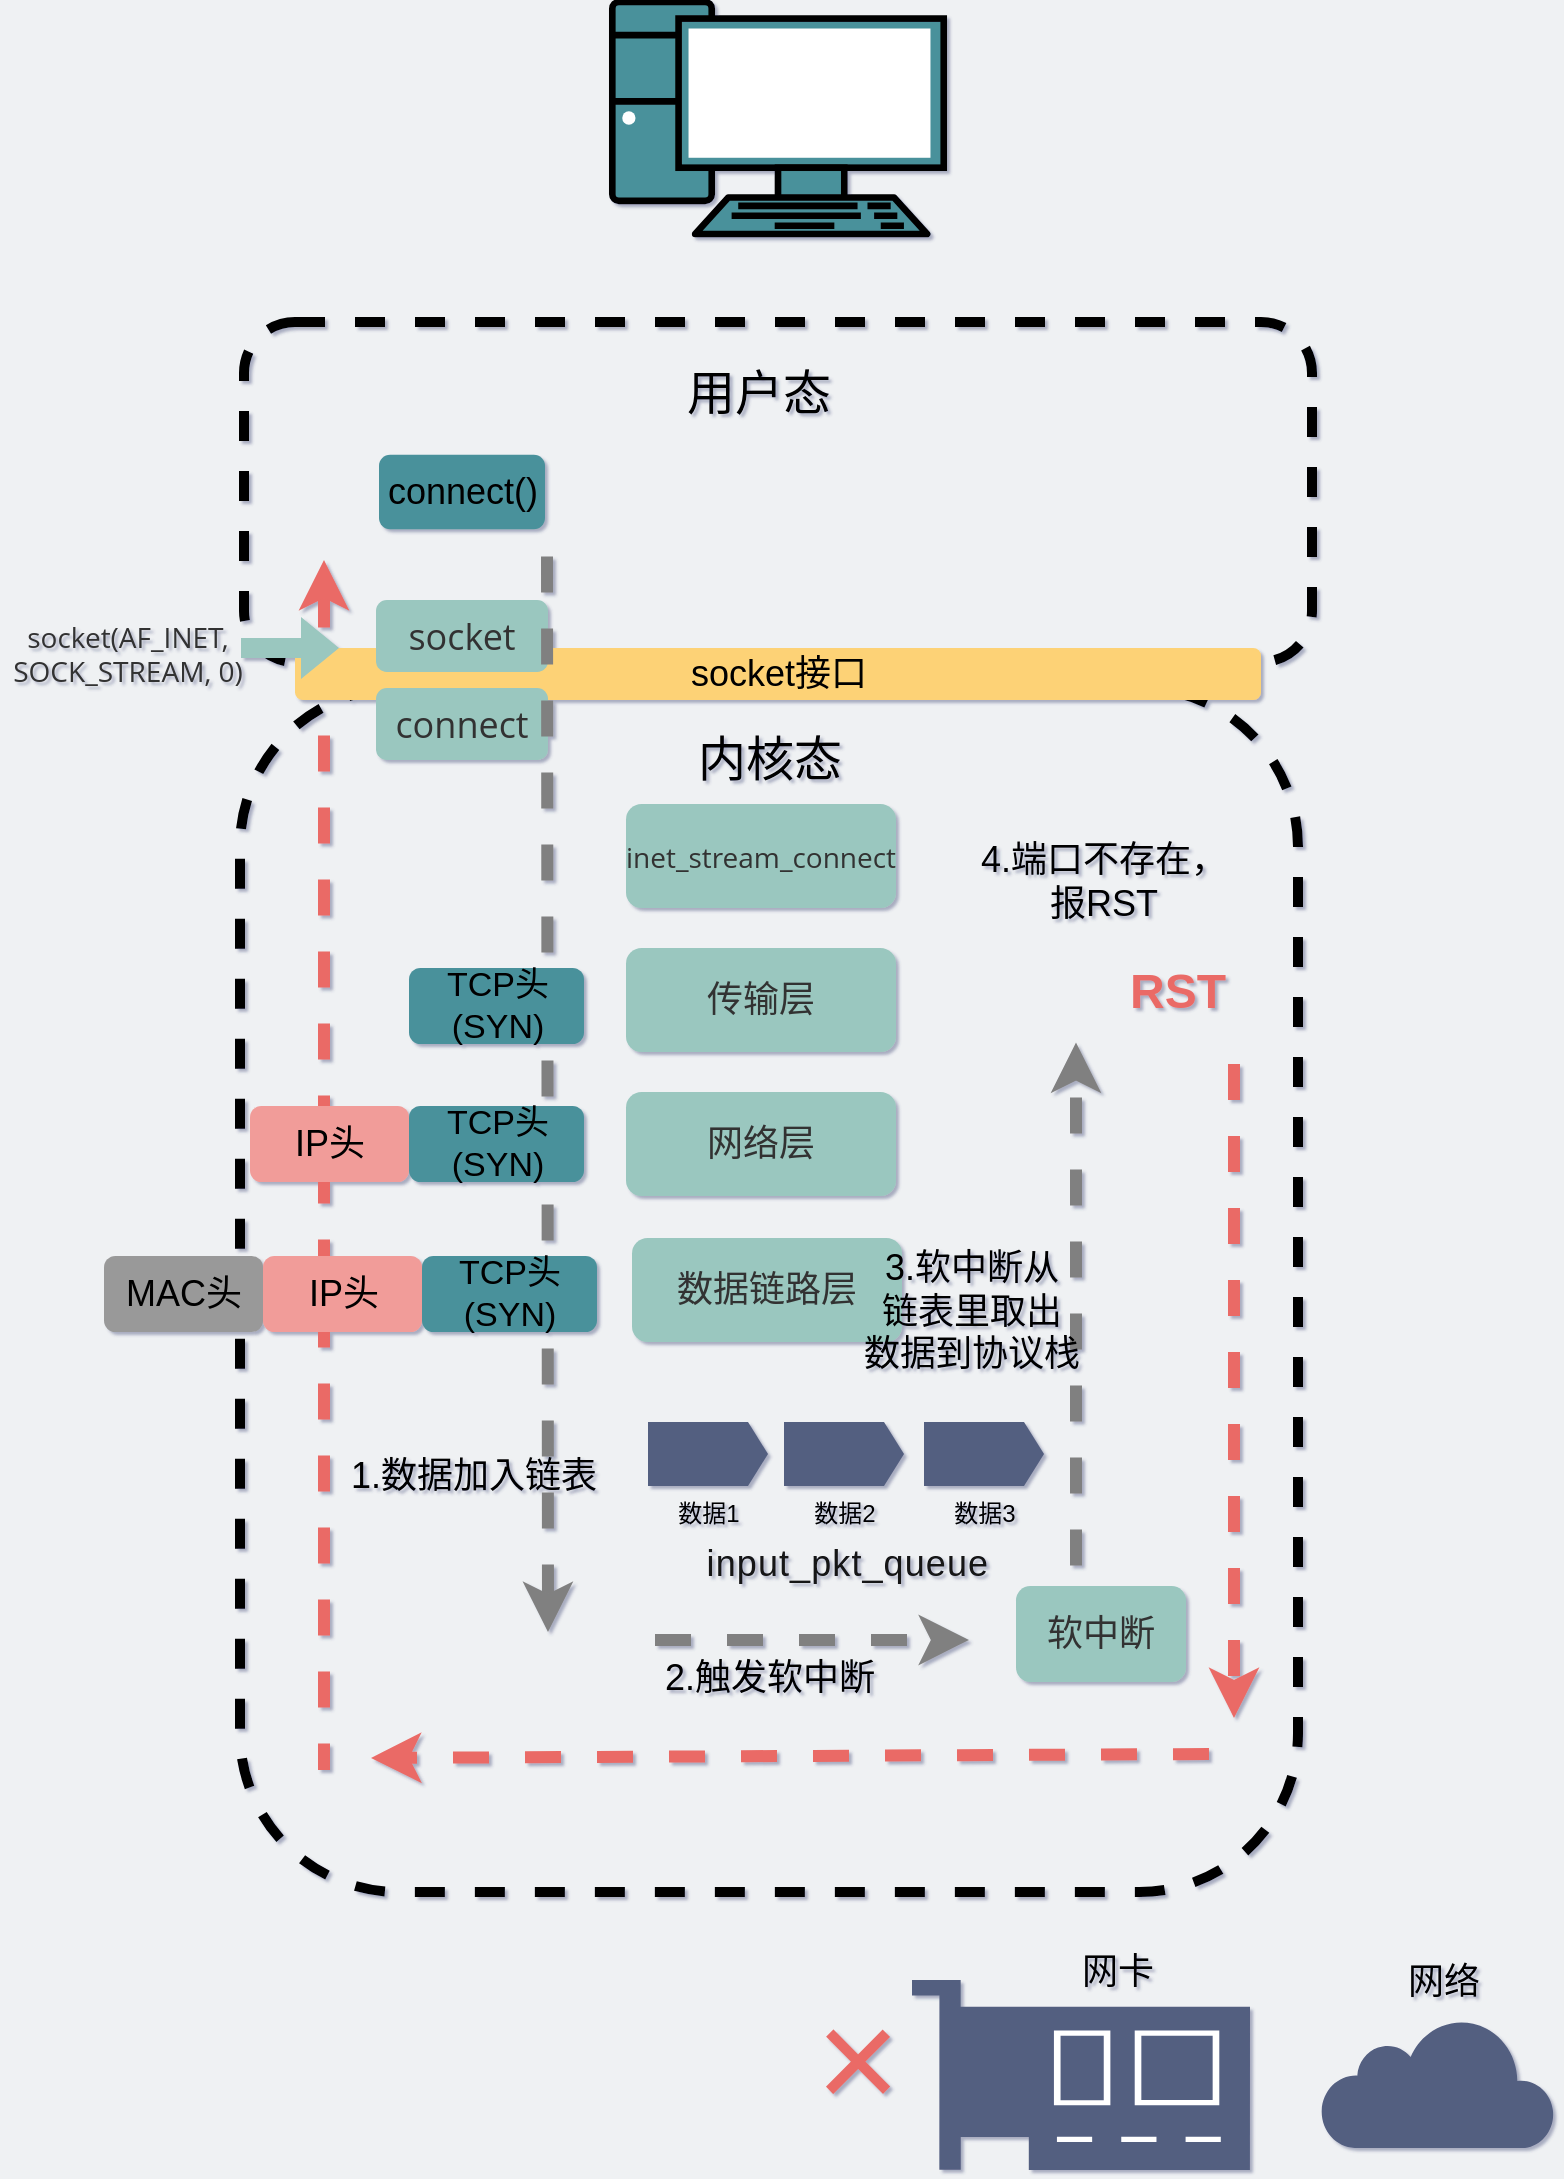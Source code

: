 <mxfile version="14.7.7" type="github">
  <diagram id="3228e29e-7158-1315-38df-8450db1d8a1d" name="Page-1">
    <mxGraphModel dx="677" dy="1933" grid="0" gridSize="10" guides="1" tooltips="1" connect="1" arrows="1" fold="1" page="1" pageScale="1" pageWidth="850" pageHeight="300" background="#EFF1F3" math="0" shadow="1">
      <root>
        <mxCell id="0" />
        <mxCell id="1" parent="0" />
        <mxCell id="VN525CW4IU2bW7JPmV1f-49" value="" style="endArrow=none;html=1;strokeWidth=6;dashed=1;strokeColor=#EA6B66;startArrow=classic;startFill=1;endFill=0;" parent="1" edge="1">
          <mxGeometry width="50" height="50" relative="1" as="geometry">
            <mxPoint x="1047" y="13" as="sourcePoint" />
            <mxPoint x="1047" y="618" as="targetPoint" />
          </mxGeometry>
        </mxCell>
        <mxCell id="VN525CW4IU2bW7JPmV1f-1" value="" style="rounded=1;whiteSpace=wrap;html=1;dashed=1;strokeWidth=5;fillColor=none;" parent="1" vertex="1">
          <mxGeometry x="1007" y="-106" width="534" height="170" as="geometry" />
        </mxCell>
        <mxCell id="VN525CW4IU2bW7JPmV1f-2" value="" style="rounded=1;whiteSpace=wrap;html=1;dashed=1;strokeWidth=5;fillColor=none;" parent="1" vertex="1">
          <mxGeometry x="1005" y="77" width="529" height="602" as="geometry" />
        </mxCell>
        <mxCell id="VN525CW4IU2bW7JPmV1f-3" value="&lt;font style=&quot;font-size: 18px&quot;&gt;socket接口&lt;/font&gt;" style="rounded=1;whiteSpace=wrap;html=1;strokeColor=none;labelBackgroundColor=none;fillColor=#FDD276;" parent="1" vertex="1">
          <mxGeometry x="1032.5" y="57" width="483" height="26" as="geometry" />
        </mxCell>
        <mxCell id="VN525CW4IU2bW7JPmV1f-4" value="&lt;span style=&quot;color: rgb(51 , 51 , 51) ; font-family: &amp;#34;open sans&amp;#34; , &amp;#34;clear sans&amp;#34; , &amp;#34;helvetica neue&amp;#34; , &amp;#34;helvetica&amp;#34; , &amp;#34;arial&amp;#34; , sans-serif&quot;&gt;&lt;font style=&quot;font-size: 18px&quot;&gt;connect&lt;/font&gt;&lt;/span&gt;" style="rounded=1;whiteSpace=wrap;html=1;strokeColor=none;fillColor=#9AC7BF;labelBackgroundColor=none;" parent="1" vertex="1">
          <mxGeometry x="1073" y="77" width="86" height="36" as="geometry" />
        </mxCell>
        <mxCell id="VN525CW4IU2bW7JPmV1f-5" value="&lt;span style=&quot;color: rgb(51 , 51 , 51) ; font-family: &amp;#34;open sans&amp;#34; , &amp;#34;clear sans&amp;#34; , &amp;#34;helvetica neue&amp;#34; , &amp;#34;helvetica&amp;#34; , &amp;#34;arial&amp;#34; , sans-serif&quot;&gt;&lt;font style=&quot;font-size: 18px&quot;&gt;socket&lt;/font&gt;&lt;/span&gt;" style="rounded=1;whiteSpace=wrap;html=1;strokeColor=none;fillColor=#9AC7BF;labelBackgroundColor=none;" parent="1" vertex="1">
          <mxGeometry x="1073" y="33" width="86" height="36" as="geometry" />
        </mxCell>
        <mxCell id="VN525CW4IU2bW7JPmV1f-6" value="&lt;font style=&quot;font-size: 14px&quot;&gt;&lt;span style=&quot;color: rgb(51 , 51 , 51) ; font-family: &amp;#34;open sans&amp;#34; , &amp;#34;clear sans&amp;#34; , &amp;#34;helvetica neue&amp;#34; , &amp;#34;helvetica&amp;#34; , &amp;#34;arial&amp;#34; , sans-serif&quot;&gt;socket&lt;/span&gt;&lt;span style=&quot;color: rgb(51 , 51 , 51) ; font-family: &amp;#34;open sans&amp;#34; , &amp;#34;clear sans&amp;#34; , &amp;#34;helvetica neue&amp;#34; , &amp;#34;helvetica&amp;#34; , &amp;#34;arial&amp;#34; , sans-serif&quot;&gt;&lt;font&gt;(AF_INET, &lt;br&gt;SOCK_STREAM, 0)&lt;/font&gt;&lt;/span&gt;&lt;/font&gt;" style="text;html=1;strokeColor=none;fillColor=none;align=center;verticalAlign=middle;whiteSpace=wrap;rounded=0;" parent="1" vertex="1">
          <mxGeometry x="885" y="29" width="128" height="61" as="geometry" />
        </mxCell>
        <mxCell id="VN525CW4IU2bW7JPmV1f-7" value="&lt;font style=&quot;font-size: 18px&quot;&gt;connect()&lt;/font&gt;" style="rounded=1;whiteSpace=wrap;html=1;strokeColor=none;fillColor=#4A919B;" parent="1" vertex="1">
          <mxGeometry x="1074.5" y="-39.62" width="83" height="37.25" as="geometry" />
        </mxCell>
        <mxCell id="VN525CW4IU2bW7JPmV1f-8" value="&lt;font style=&quot;font-size: 24px&quot;&gt;用户态&lt;/font&gt;" style="text;html=1;strokeColor=none;fillColor=none;align=center;verticalAlign=middle;whiteSpace=wrap;rounded=0;dashed=1;" parent="1" vertex="1">
          <mxGeometry x="1198" y="-80" width="132.5" height="20" as="geometry" />
        </mxCell>
        <mxCell id="VN525CW4IU2bW7JPmV1f-9" value="&lt;font style=&quot;font-size: 24px&quot;&gt;内核态&lt;/font&gt;" style="text;html=1;strokeColor=none;align=center;verticalAlign=middle;whiteSpace=wrap;rounded=0;dashed=1;labelBackgroundColor=none;" parent="1" vertex="1">
          <mxGeometry x="1219" y="103" width="102" height="20" as="geometry" />
        </mxCell>
        <mxCell id="VN525CW4IU2bW7JPmV1f-10" value="&lt;span style=&quot;color: rgb(51 , 51 , 51) ; font-family: &amp;#34;open sans&amp;#34; , &amp;#34;clear sans&amp;#34; , &amp;#34;helvetica neue&amp;#34; , &amp;#34;helvetica&amp;#34; , &amp;#34;arial&amp;#34; , sans-serif&quot;&gt;&lt;font style=&quot;font-size: 14px&quot;&gt;inet_stream_connect&lt;/font&gt;&lt;/span&gt;" style="rounded=1;whiteSpace=wrap;html=1;strokeColor=none;fontSize=18;fillColor=#9AC7BF;labelBackgroundColor=none;" parent="1" vertex="1">
          <mxGeometry x="1198" y="135" width="135" height="52" as="geometry" />
        </mxCell>
        <mxCell id="VN525CW4IU2bW7JPmV1f-11" value="&lt;span style=&quot;color: rgb(51, 51, 51); font-family: &amp;quot;open sans&amp;quot;, &amp;quot;clear sans&amp;quot;, &amp;quot;helvetica neue&amp;quot;, helvetica, arial, sans-serif; font-size: 18px;&quot;&gt;&lt;font style=&quot;font-size: 18px&quot;&gt;传输层&lt;/font&gt;&lt;/span&gt;" style="rounded=1;whiteSpace=wrap;html=1;strokeColor=none;fontSize=18;fillColor=#9AC7BF;labelBackgroundColor=none;" parent="1" vertex="1">
          <mxGeometry x="1198" y="207" width="135" height="52" as="geometry" />
        </mxCell>
        <mxCell id="VN525CW4IU2bW7JPmV1f-12" value="&lt;span style=&quot;color: rgb(51, 51, 51); font-family: &amp;quot;open sans&amp;quot;, &amp;quot;clear sans&amp;quot;, &amp;quot;helvetica neue&amp;quot;, helvetica, arial, sans-serif; font-size: 18px;&quot;&gt;网络层&lt;/span&gt;" style="rounded=1;whiteSpace=wrap;html=1;strokeColor=none;fontSize=18;fillColor=#9AC7BF;labelBackgroundColor=none;" parent="1" vertex="1">
          <mxGeometry x="1198" y="279" width="135" height="52" as="geometry" />
        </mxCell>
        <mxCell id="VN525CW4IU2bW7JPmV1f-13" value="&lt;span style=&quot;color: rgb(51, 51, 51); font-family: &amp;quot;open sans&amp;quot;, &amp;quot;clear sans&amp;quot;, &amp;quot;helvetica neue&amp;quot;, helvetica, arial, sans-serif; font-size: 18px;&quot;&gt;数据链路层&lt;/span&gt;" style="rounded=1;whiteSpace=wrap;html=1;strokeColor=none;fontSize=18;fillColor=#9AC7BF;labelBackgroundColor=none;" parent="1" vertex="1">
          <mxGeometry x="1201" y="352" width="135" height="52" as="geometry" />
        </mxCell>
        <mxCell id="VN525CW4IU2bW7JPmV1f-19" value="" style="shape=flexArrow;endArrow=classic;html=1;strokeColor=none;fillColor=#9AC7BF;labelBackgroundColor=none;" parent="1" edge="1">
          <mxGeometry width="50" height="50" relative="1" as="geometry">
            <mxPoint x="1005" y="57.0" as="sourcePoint" />
            <mxPoint x="1055" y="57.0" as="targetPoint" />
          </mxGeometry>
        </mxCell>
        <mxCell id="VN525CW4IU2bW7JPmV1f-20" value="" style="endArrow=none;dashed=1;html=1;labelBackgroundColor=none;fontSize=18;fontColor=#9AC7BF;fillColor=#9AC7BF;startArrow=classic;startFill=1;strokeWidth=6;strokeColor=#808080;" parent="1" edge="1">
          <mxGeometry width="50" height="50" relative="1" as="geometry">
            <mxPoint x="1159" y="549" as="sourcePoint" />
            <mxPoint x="1158.5" y="5" as="targetPoint" />
          </mxGeometry>
        </mxCell>
        <mxCell id="VN525CW4IU2bW7JPmV1f-24" value="&lt;span style=&quot;font-size: 17px&quot;&gt;TCP头(SYN)&lt;/span&gt;" style="rounded=1;whiteSpace=wrap;html=1;strokeColor=none;fillColor=#4A919B;" parent="1" vertex="1">
          <mxGeometry x="1089.5" y="286" width="87.5" height="38" as="geometry" />
        </mxCell>
        <mxCell id="VN525CW4IU2bW7JPmV1f-25" value="&lt;font style=&quot;font-size: 18px&quot;&gt;IP头&lt;/font&gt;" style="rounded=1;whiteSpace=wrap;html=1;strokeColor=none;fillColor=#F19C99;" parent="1" vertex="1">
          <mxGeometry x="1010" y="286" width="79.5" height="38" as="geometry" />
        </mxCell>
        <mxCell id="VN525CW4IU2bW7JPmV1f-26" value="&lt;span style=&quot;font-size: 17px&quot;&gt;TCP头(SYN)&lt;/span&gt;" style="rounded=1;whiteSpace=wrap;html=1;strokeColor=none;fillColor=#4A919B;" parent="1" vertex="1">
          <mxGeometry x="1096" y="361" width="87.5" height="38" as="geometry" />
        </mxCell>
        <mxCell id="VN525CW4IU2bW7JPmV1f-27" value="&lt;font style=&quot;font-size: 18px&quot;&gt;IP头&lt;/font&gt;" style="rounded=1;whiteSpace=wrap;html=1;strokeColor=none;fillColor=#F19C99;" parent="1" vertex="1">
          <mxGeometry x="1016.5" y="361" width="79.5" height="38" as="geometry" />
        </mxCell>
        <mxCell id="VN525CW4IU2bW7JPmV1f-28" value="&lt;font style=&quot;font-size: 18px&quot;&gt;MAC头&lt;/font&gt;" style="rounded=1;whiteSpace=wrap;html=1;strokeColor=none;fillColor=#999999;" parent="1" vertex="1">
          <mxGeometry x="937" y="361" width="79.5" height="38" as="geometry" />
        </mxCell>
        <mxCell id="VN525CW4IU2bW7JPmV1f-30" value="&lt;font style=&quot;font-size: 17px&quot;&gt;TCP头(SYN)&lt;/font&gt;" style="rounded=1;whiteSpace=wrap;html=1;strokeColor=none;fillColor=#4A919B;" parent="1" vertex="1">
          <mxGeometry x="1089.5" y="217" width="87.5" height="38" as="geometry" />
        </mxCell>
        <mxCell id="VN525CW4IU2bW7JPmV1f-32" value="数据1" style="shape=mxgraph.arrows2.arrow;verticalLabelPosition=bottom;shadow=0;dashed=0;align=center;html=1;verticalAlign=top;strokeWidth=1;dy=0;dx=10;notch=0;sketch=0;strokeColor=none;fillColor=#535E80;" parent="1" vertex="1">
          <mxGeometry x="1209" y="444" width="60" height="32" as="geometry" />
        </mxCell>
        <mxCell id="VN525CW4IU2bW7JPmV1f-33" value="&lt;span style=&quot;font-family: , &amp;#34;simsun&amp;#34; ; font-size: 12px ; background-color: inherit ; color: rgb(18 , 18 , 18) ; letter-spacing: 0.544px ; text-align: justify&quot;&gt;&amp;nbsp;&lt;/span&gt;&lt;span style=&quot;font-family: , &amp;#34;simsun&amp;#34; ; background-color: inherit ; color: rgb(18 , 18 , 18) ; letter-spacing: 0.544px ; text-align: justify&quot;&gt;&lt;font style=&quot;font-size: 18px&quot;&gt;input_pkt_queue&lt;/font&gt;&lt;/span&gt;" style="text;html=1;strokeColor=none;fillColor=none;align=center;verticalAlign=middle;whiteSpace=wrap;rounded=0;dashed=1;dashPattern=1 1;fontSize=18;" parent="1" vertex="1">
          <mxGeometry x="1231" y="500" width="152" height="29.09" as="geometry" />
        </mxCell>
        <mxCell id="VN525CW4IU2bW7JPmV1f-34" value="数据2" style="shape=mxgraph.arrows2.arrow;verticalLabelPosition=bottom;shadow=0;dashed=0;align=center;html=1;verticalAlign=top;strokeWidth=1;dy=0;dx=10;notch=0;sketch=0;strokeColor=none;fillColor=#535E80;" parent="1" vertex="1">
          <mxGeometry x="1277" y="444" width="60" height="32" as="geometry" />
        </mxCell>
        <mxCell id="VN525CW4IU2bW7JPmV1f-35" value="数据3" style="shape=mxgraph.arrows2.arrow;verticalLabelPosition=bottom;shadow=0;dashed=0;align=center;html=1;verticalAlign=top;strokeWidth=1;dy=0;dx=10;notch=0;sketch=0;strokeColor=none;fillColor=#535E80;" parent="1" vertex="1">
          <mxGeometry x="1347" y="444" width="60" height="32" as="geometry" />
        </mxCell>
        <mxCell id="VN525CW4IU2bW7JPmV1f-36" value="&lt;span style=&quot;color: rgb(51 , 51 , 51) ; font-family: &amp;#34;open sans&amp;#34; , &amp;#34;clear sans&amp;#34; , &amp;#34;helvetica neue&amp;#34; , &amp;#34;helvetica&amp;#34; , &amp;#34;arial&amp;#34; , sans-serif ; font-size: 18px&quot;&gt;软中断&lt;/span&gt;" style="rounded=1;whiteSpace=wrap;html=1;strokeColor=none;fontSize=18;fillColor=#9AC7BF;labelBackgroundColor=none;" parent="1" vertex="1">
          <mxGeometry x="1393" y="526" width="85" height="48" as="geometry" />
        </mxCell>
        <mxCell id="VN525CW4IU2bW7JPmV1f-37" value="&lt;font style=&quot;font-size: 18px&quot;&gt;1.数据加入链表&lt;/font&gt;" style="text;html=1;strokeColor=none;fillColor=none;align=center;verticalAlign=middle;whiteSpace=wrap;rounded=0;sketch=0;" parent="1" vertex="1">
          <mxGeometry x="1059" y="454" width="126" height="34" as="geometry" />
        </mxCell>
        <mxCell id="VN525CW4IU2bW7JPmV1f-38" value="&lt;font style=&quot;font-size: 18px&quot;&gt;2.触发软中断&lt;/font&gt;" style="text;html=1;strokeColor=none;fillColor=none;align=center;verticalAlign=middle;whiteSpace=wrap;rounded=0;sketch=0;" parent="1" vertex="1">
          <mxGeometry x="1207" y="555" width="126" height="34" as="geometry" />
        </mxCell>
        <mxCell id="VN525CW4IU2bW7JPmV1f-39" value="" style="endArrow=classic;html=1;strokeWidth=6;dashed=1;strokeColor=#808080;" parent="1" edge="1">
          <mxGeometry width="50" height="50" relative="1" as="geometry">
            <mxPoint x="1212.5" y="553" as="sourcePoint" />
            <mxPoint x="1369.5" y="553" as="targetPoint" />
          </mxGeometry>
        </mxCell>
        <mxCell id="VN525CW4IU2bW7JPmV1f-40" value="" style="endArrow=classic;dashed=1;html=1;labelBackgroundColor=none;fontSize=18;fontColor=#9AC7BF;fillColor=#9AC7BF;startArrow=none;startFill=0;strokeWidth=6;strokeColor=#808080;endFill=1;exitX=0.731;exitY=0.755;exitDx=0;exitDy=0;exitPerimeter=0;" parent="1" edge="1">
          <mxGeometry width="50" height="50" relative="1" as="geometry">
            <mxPoint x="1422.998" y="515.785" as="sourcePoint" />
            <mxPoint x="1423" y="254.21" as="targetPoint" />
          </mxGeometry>
        </mxCell>
        <mxCell id="VN525CW4IU2bW7JPmV1f-41" value="&lt;font style=&quot;font-size: 18px&quot;&gt;3.软中断从&lt;br&gt;链表里取出&lt;br&gt;数据到协议栈&lt;/font&gt;" style="text;html=1;strokeColor=none;fillColor=none;align=center;verticalAlign=middle;whiteSpace=wrap;rounded=0;sketch=0;" parent="1" vertex="1">
          <mxGeometry x="1294" y="374" width="154" height="30" as="geometry" />
        </mxCell>
        <mxCell id="VN525CW4IU2bW7JPmV1f-44" value="" style="shape=image;html=1;verticalAlign=top;verticalLabelPosition=bottom;labelBackgroundColor=#ffffff;imageAspect=0;aspect=fixed;image=https://cdn3.iconfinder.com/data/icons/miscellaneous-80/60/error-128.png" parent="1" vertex="1">
          <mxGeometry x="1363" y="202.5" width="53" height="53" as="geometry" />
        </mxCell>
        <mxCell id="VN525CW4IU2bW7JPmV1f-47" value="&lt;font style=&quot;font-size: 24px&quot; color=&quot;#ea6b66&quot;&gt;&lt;b&gt;RST&lt;/b&gt;&lt;/font&gt;" style="text;html=1;strokeColor=none;fillColor=none;align=center;verticalAlign=middle;whiteSpace=wrap;rounded=0;" parent="1" vertex="1">
          <mxGeometry x="1454" y="219" width="40" height="20" as="geometry" />
        </mxCell>
        <mxCell id="VN525CW4IU2bW7JPmV1f-48" value="" style="endArrow=classic;html=1;strokeWidth=6;dashed=1;strokeColor=#EA6B66;" parent="1" edge="1">
          <mxGeometry width="50" height="50" relative="1" as="geometry">
            <mxPoint x="1502" y="265" as="sourcePoint" />
            <mxPoint x="1502" y="592" as="targetPoint" />
          </mxGeometry>
        </mxCell>
        <mxCell id="VN525CW4IU2bW7JPmV1f-50" value="" style="endArrow=classic;html=1;strokeWidth=6;dashed=1;strokeColor=#EA6B66;" parent="1" edge="1">
          <mxGeometry width="50" height="50" relative="1" as="geometry">
            <mxPoint x="1489.5" y="610" as="sourcePoint" />
            <mxPoint x="1070.5" y="612" as="targetPoint" />
          </mxGeometry>
        </mxCell>
        <mxCell id="VN525CW4IU2bW7JPmV1f-51" value="" style="pointerEvents=1;shadow=0;dashed=0;html=1;strokeColor=none;labelPosition=center;verticalLabelPosition=bottom;verticalAlign=top;align=center;outlineConnect=0;shape=mxgraph.veeam2.network_card;fillColor=#535E80;" parent="1" vertex="1">
          <mxGeometry x="1341" y="723" width="169" height="95" as="geometry" />
        </mxCell>
        <mxCell id="VN525CW4IU2bW7JPmV1f-52" value="网卡" style="text;html=1;strokeColor=none;fillColor=none;align=center;verticalAlign=middle;whiteSpace=wrap;rounded=0;dashed=1;dashPattern=1 1;fontSize=18;" parent="1" vertex="1">
          <mxGeometry x="1391" y="707" width="106" height="24" as="geometry" />
        </mxCell>
        <mxCell id="VN525CW4IU2bW7JPmV1f-53" value="" style="html=1;outlineConnect=0;gradientColor=none;gradientDirection=north;strokeWidth=2;shape=mxgraph.networks.cloud;fontColor=#ffffff;dashed=1;dashPattern=1 1;labelBackgroundColor=none;fontSize=18;strokeColor=none;fillColor=#535E80;" parent="1" vertex="1">
          <mxGeometry x="1545.5" y="742" width="117" height="65" as="geometry" />
        </mxCell>
        <mxCell id="VN525CW4IU2bW7JPmV1f-54" value="网络" style="text;html=1;strokeColor=none;fillColor=none;align=center;verticalAlign=middle;whiteSpace=wrap;rounded=0;dashed=1;dashPattern=1 1;fontSize=18;" parent="1" vertex="1">
          <mxGeometry x="1553.5" y="712" width="106" height="24" as="geometry" />
        </mxCell>
        <mxCell id="VN525CW4IU2bW7JPmV1f-55" value="&lt;font style=&quot;font-size: 72px&quot; color=&quot;#ea6b66&quot;&gt;×&lt;/font&gt;" style="text;html=1;strokeColor=none;fillColor=none;align=center;verticalAlign=middle;whiteSpace=wrap;rounded=0;sketch=0;fontSize=100;" parent="1" vertex="1">
          <mxGeometry x="1260" y="707" width="108" height="89" as="geometry" />
        </mxCell>
        <mxCell id="V42iheE7eQf1DwFW_BvU-1" value="&lt;font style=&quot;font-size: 18px&quot;&gt;4.端口不存在，报RST&lt;/font&gt;" style="text;html=1;strokeColor=none;fillColor=none;align=center;verticalAlign=middle;whiteSpace=wrap;rounded=0;sketch=0;" vertex="1" parent="1">
          <mxGeometry x="1373.5" y="157" width="126" height="34" as="geometry" />
        </mxCell>
        <mxCell id="V42iheE7eQf1DwFW_BvU-2" value="" style="fontColor=#0066CC;verticalAlign=top;verticalLabelPosition=bottom;labelPosition=center;align=center;html=1;outlineConnect=0;gradientColor=none;gradientDirection=north;strokeWidth=2;shape=mxgraph.networks.pc;fillColor=#4A919B;" vertex="1" parent="1">
          <mxGeometry x="1191.15" y="-266" width="165.71" height="116" as="geometry" />
        </mxCell>
      </root>
    </mxGraphModel>
  </diagram>
</mxfile>
